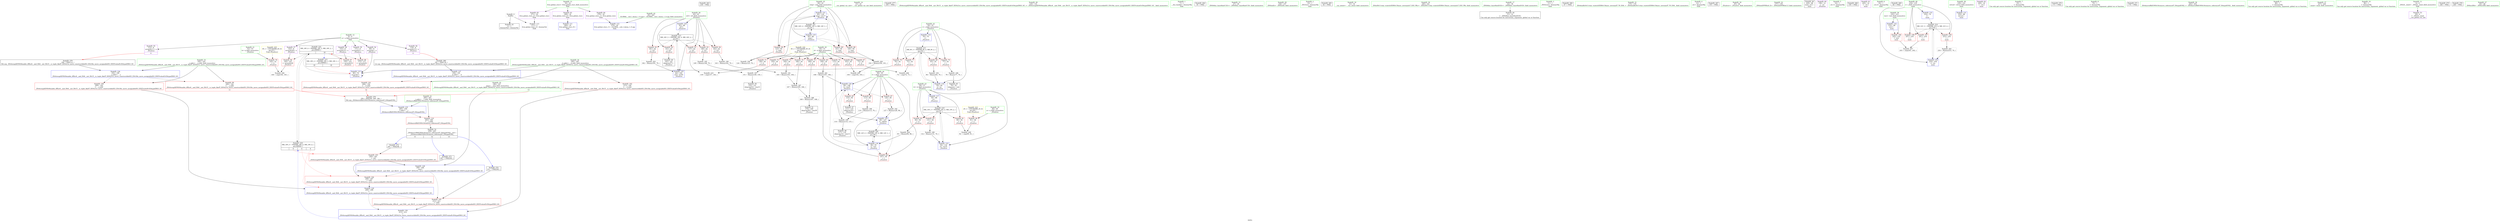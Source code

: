 digraph "SVFG" {
	label="SVFG";

	Node0x561b32952dc0 [shape=record,color=grey,label="{NodeID: 0\nNullPtr}"];
	Node0x561b32952dc0 -> Node0x561b3296b400[style=solid];
	Node0x561b32952dc0 -> Node0x561b3296c6a0[style=solid];
	Node0x561b32990000 [shape=record,color=black,label="{NodeID: 263\n238 = PHI()\n}"];
	Node0x561b3296b940 [shape=record,color=red,label="{NodeID: 97\n154\<--153\n\<--arrayidx33\n_Z5solvev\n}"];
	Node0x561b329699d0 [shape=record,color=green,label="{NodeID: 14\n23\<--24\n__cxx_global_var_init\<--__cxx_global_var_init_field_insensitive\n}"];
	Node0x561b32992200 [shape=record,color=black,label="{NodeID: 277\n250 = PHI()\n}"];
	Node0x561b3296f3e0 [shape=record,color=grey,label="{NodeID: 194\n124 = Binary(123, 70, )\n}"];
	Node0x561b3296f3e0 -> Node0x561b32971520[style=solid];
	Node0x561b3296c4a0 [shape=record,color=blue,label="{NodeID: 111\n269\<--19\nllvm.global_ctors_0\<--\nGlob }"];
	Node0x561b3296a650 [shape=record,color=green,label="{NodeID: 28\n120\<--121\n_ZSt4swapIiENSt9enable_ifIXsr6__and_ISt6__not_ISt15__is_tuple_likeIT_EESt21is_move_constructibleIS3_ESt18is_move_assignableIS3_EEE5valueEvE4typeERS3_SC_\<--_ZSt4swapIiENSt9enable_ifIXsr6__and_ISt6__not_ISt15__is_tuple_likeIT_EESt21is_move_constructibleIS3_ESt18is_move_assignableIS3_EEE5valueEvE4typeERS3_SC__field_insensitive\n}"];
	Node0x561b32977c60 [shape=record,color=grey,label="{NodeID: 208\n74 = cmp(72, 73, )\n}"];
	Node0x561b32971860 [shape=record,color=blue,label="{NodeID: 125\n62\<--182\ni23\<--inc45\n_Z5solvev\n}"];
	Node0x561b32971860 -> Node0x561b3297f5b0[style=dashed];
	Node0x561b3296b300 [shape=record,color=green,label="{NodeID: 42\n20\<--265\n_GLOBAL__sub_I_dyma_1_0.cpp\<--_GLOBAL__sub_I_dyma_1_0.cpp_field_insensitive\n}"];
	Node0x561b3296b300 -> Node0x561b3296c5a0[style=solid];
	Node0x561b329822b0 [shape=record,color=black,label="{NodeID: 222\nMR_18V_4 = PHI(MR_18V_5, MR_18V_2, )\npts\{90000 \}\n|{|<s4>18}}"];
	Node0x561b329822b0 -> Node0x561b3296b870[style=dashed];
	Node0x561b329822b0 -> Node0x561b3296b940[style=dashed];
	Node0x561b329822b0 -> Node0x561b3296ba10[style=dashed];
	Node0x561b329822b0 -> Node0x561b32980eb0[style=dashed];
	Node0x561b329822b0:s4 -> Node0x561b3297ffb0[style=dashed,color=blue];
	Node0x561b3296cf10 [shape=record,color=purple,label="{NodeID: 56\n118\<--8\narrayidx15\<--a\n_Z5solvev\n|{<s0>6}}"];
	Node0x561b3296cf10:s0 -> Node0x561b32992750[style=solid,color=red];
	Node0x561b3296db00 [shape=record,color=red,label="{NodeID: 70\n115\<--50\n\<--d\n_Z5solvev\n}"];
	Node0x561b3296db00 -> Node0x561b3296fb60[style=solid];
	Node0x561b3296e660 [shape=record,color=red,label="{NodeID: 84\n107\<--58\n\<--l\n_Z5solvev\n}"];
	Node0x561b3296e660 -> Node0x561b3296fe60[style=solid];
	Node0x561b32968570 [shape=record,color=green,label="{NodeID: 1\n7\<--1\n__dso_handle\<--dummyObj\nGlob }"];
	Node0x561b32704b00 [shape=record,color=black,label="{NodeID: 264\n30 = PHI()\n}"];
	Node0x561b3296ba10 [shape=record,color=red,label="{NodeID: 98\n172\<--171\n\<--arrayidx41\n_Z5solvev\n}"];
	Node0x561b32969ad0 [shape=record,color=green,label="{NodeID: 15\n27\<--28\n_ZNSt8ios_base4InitC1Ev\<--_ZNSt8ios_base4InitC1Ev_field_insensitive\n}"];
	Node0x561b329922d0 [shape=record,color=black,label="{NodeID: 278\n259 = PHI(200, 206, 196, )\n0th arg _ZSt4moveIRiEONSt16remove_referenceIT_E4typeEOS2_ }"];
	Node0x561b329922d0 -> Node0x561b32972080[style=solid];
	Node0x561b3296f560 [shape=record,color=grey,label="{NodeID: 195\n149 = Binary(148, 70, )\n}"];
	Node0x561b3296f560 -> Node0x561b3296f860[style=solid];
	Node0x561b3296c5a0 [shape=record,color=blue,label="{NodeID: 112\n270\<--20\nllvm.global_ctors_1\<--_GLOBAL__sub_I_dyma_1_0.cpp\nGlob }"];
	Node0x561b3296a750 [shape=record,color=green,label="{NodeID: 29\n156\<--157\n_ZNSolsEi\<--_ZNSolsEi_field_insensitive\n}"];
	Node0x561b32977de0 [shape=record,color=grey,label="{NodeID: 209\n92 = cmp(90, 91, )\n}"];
	Node0x561b32971930 [shape=record,color=blue,label="{NodeID: 126\n192\<--190\n__a.addr\<--__a\n_ZSt4swapIiENSt9enable_ifIXsr6__and_ISt6__not_ISt15__is_tuple_likeIT_EESt21is_move_constructibleIS3_ESt18is_move_assignableIS3_EEE5valueEvE4typeERS3_SC_\n}"];
	Node0x561b32971930 -> Node0x561b3296bae0[style=dashed];
	Node0x561b32971930 -> Node0x561b3296bbb0[style=dashed];
	Node0x561b3296b400 [shape=record,color=black,label="{NodeID: 43\n2\<--3\ndummyVal\<--dummyVal\n}"];
	Node0x561b32766900 [shape=record,color=yellow,style=double,label="{NodeID: 223\n2V_1 = ENCHI(MR_2V_0)\npts\{49 \}\nFun[_Z5solvev]}"];
	Node0x561b32766900 -> Node0x561b3296d7c0[style=dashed];
	Node0x561b3296cfe0 [shape=record,color=purple,label="{NodeID: 57\n143\<--8\narrayidx28\<--a\n_Z5solvev\n}"];
	Node0x561b3296cfe0 -> Node0x561b3296b870[style=solid];
	Node0x561b3296dbd0 [shape=record,color=red,label="{NodeID: 71\n138\<--50\n\<--d\n_Z5solvev\n}"];
	Node0x561b3296dbd0 -> Node0x561b32977f60[style=solid];
	Node0x561b3296e730 [shape=record,color=red,label="{NodeID: 85\n110\<--58\n\<--l\n_Z5solvev\n}"];
	Node0x561b3296e730 -> Node0x561b3296b7a0[style=solid];
	Node0x561b32968a70 [shape=record,color=green,label="{NodeID: 2\n10\<--1\n_ZSt3cin\<--dummyObj\nGlob }"];
	Node0x561b3298f430 [shape=record,color=black,label="{NodeID: 265\n64 = PHI()\n}"];
	Node0x561b3296bae0 [shape=record,color=red,label="{NodeID: 99\n200\<--192\n\<--__a.addr\n_ZSt4swapIiENSt9enable_ifIXsr6__and_ISt6__not_ISt15__is_tuple_likeIT_EESt21is_move_constructibleIS3_ESt18is_move_assignableIS3_EEE5valueEvE4typeERS3_SC_\n|{<s0>11}}"];
	Node0x561b3296bae0:s0 -> Node0x561b329922d0[style=solid,color=red];
	Node0x561b32969bd0 [shape=record,color=green,label="{NodeID: 16\n33\<--34\n__cxa_atexit\<--__cxa_atexit_field_insensitive\n}"];
	Node0x561b32992640 [shape=record,color=black,label="{NodeID: 279\n190 = PHI(112, )\n0th arg _ZSt4swapIiENSt9enable_ifIXsr6__and_ISt6__not_ISt15__is_tuple_likeIT_EESt21is_move_constructibleIS3_ESt18is_move_assignableIS3_EEE5valueEvE4typeERS3_SC_ }"];
	Node0x561b32992640 -> Node0x561b32971930[style=solid];
	Node0x561b3296f6e0 [shape=record,color=grey,label="{NodeID: 196\n78 = Binary(77, 70, )\n}"];
	Node0x561b3296f6e0 -> Node0x561b3296b600[style=solid];
	Node0x561b3296c6a0 [shape=record,color=blue, style = dotted,label="{NodeID: 113\n271\<--3\nllvm.global_ctors_2\<--dummyVal\nGlob }"];
	Node0x561b3296a850 [shape=record,color=green,label="{NodeID: 30\n160\<--161\n_ZStlsISt11char_traitsIcEERSt13basic_ostreamIcT_ES5_PKc\<--_ZStlsISt11char_traitsIcEERSt13basic_ostreamIcT_ES5_PKc_field_insensitive\n}"];
	Node0x561b32977f60 [shape=record,color=grey,label="{NodeID: 210\n139 = cmp(137, 138, )\n}"];
	Node0x561b32971a00 [shape=record,color=blue,label="{NodeID: 127\n194\<--191\n__b.addr\<--__b\n_ZSt4swapIiENSt9enable_ifIXsr6__and_ISt6__not_ISt15__is_tuple_likeIT_EESt21is_move_constructibleIS3_ESt18is_move_assignableIS3_EEE5valueEvE4typeERS3_SC_\n}"];
	Node0x561b32971a00 -> Node0x561b3296bc80[style=dashed];
	Node0x561b32971a00 -> Node0x561b3296bd50[style=dashed];
	Node0x561b3296b500 [shape=record,color=black,label="{NodeID: 44\n31\<--32\n\<--_ZNSt8ios_base4InitD1Ev\nCan only get source location for instruction, argument, global var or function.}"];
	Node0x561b328373d0 [shape=record,color=yellow,style=double,label="{NodeID: 224\n4V_1 = ENCHI(MR_4V_0)\npts\{51 \}\nFun[_Z5solvev]}"];
	Node0x561b328373d0 -> Node0x561b3296d890[style=dashed];
	Node0x561b328373d0 -> Node0x561b3296d960[style=dashed];
	Node0x561b328373d0 -> Node0x561b3296da30[style=dashed];
	Node0x561b328373d0 -> Node0x561b3296db00[style=dashed];
	Node0x561b328373d0 -> Node0x561b3296dbd0[style=dashed];
	Node0x561b328373d0 -> Node0x561b3296dca0[style=dashed];
	Node0x561b328373d0 -> Node0x561b3296dd70[style=dashed];
	Node0x561b328373d0 -> Node0x561b3296de40[style=dashed];
	Node0x561b328373d0 -> Node0x561b3296df10[style=dashed];
	Node0x561b3296d0b0 [shape=record,color=purple,label="{NodeID: 58\n153\<--8\narrayidx33\<--a\n_Z5solvev\n}"];
	Node0x561b3296d0b0 -> Node0x561b3296b940[style=solid];
	Node0x561b3296dca0 [shape=record,color=red,label="{NodeID: 72\n150\<--50\n\<--d\n_Z5solvev\n}"];
	Node0x561b3296dca0 -> Node0x561b3296f860[style=solid];
	Node0x561b3296e800 [shape=record,color=red,label="{NodeID: 86\n113\<--58\n\<--l\n_Z5solvev\n}"];
	Node0x561b3296e800 -> Node0x561b3296f9e0[style=solid];
	Node0x561b32968870 [shape=record,color=green,label="{NodeID: 3\n11\<--1\n_ZSt4cout\<--dummyObj\nGlob }"];
	Node0x561b3298f590 [shape=record,color=black,label="{NodeID: 266\n67 = PHI()\n}"];
	Node0x561b3296bbb0 [shape=record,color=red,label="{NodeID: 100\n209\<--192\n\<--__a.addr\n_ZSt4swapIiENSt9enable_ifIXsr6__and_ISt6__not_ISt15__is_tuple_likeIT_EESt21is_move_constructibleIS3_ESt18is_move_assignableIS3_EEE5valueEvE4typeERS3_SC_\n}"];
	Node0x561b3296bbb0 -> Node0x561b32971ba0[style=solid];
	Node0x561b32969cd0 [shape=record,color=green,label="{NodeID: 17\n32\<--38\n_ZNSt8ios_base4InitD1Ev\<--_ZNSt8ios_base4InitD1Ev_field_insensitive\n}"];
	Node0x561b32969cd0 -> Node0x561b3296b500[style=solid];
	Node0x561b32992750 [shape=record,color=black,label="{NodeID: 280\n191 = PHI(118, )\n1st arg _ZSt4swapIiENSt9enable_ifIXsr6__and_ISt6__not_ISt15__is_tuple_likeIT_EESt21is_move_constructibleIS3_ESt18is_move_assignableIS3_EEE5valueEvE4typeERS3_SC_ }"];
	Node0x561b32992750 -> Node0x561b32971a00[style=solid];
	Node0x561b3296f860 [shape=record,color=grey,label="{NodeID: 197\n151 = Binary(149, 150, )\n}"];
	Node0x561b3296f860 -> Node0x561b3296ca30[style=solid];
	Node0x561b3296c7a0 [shape=record,color=blue,label="{NodeID: 114\n54\<--70\ni\<--\n_Z5solvev\n}"];
	Node0x561b3296c7a0 -> Node0x561b3297ebb0[style=dashed];
	Node0x561b3296a950 [shape=record,color=green,label="{NodeID: 31\n175\<--176\n_ZSt4endlIcSt11char_traitsIcEERSt13basic_ostreamIT_T0_ES6_\<--_ZSt4endlIcSt11char_traitsIcEERSt13basic_ostreamIT_T0_ES6__field_insensitive\n}"];
	Node0x561b3297ebb0 [shape=record,color=black,label="{NodeID: 211\nMR_8V_3 = PHI(MR_8V_4, MR_8V_2, )\npts\{55 \}\n}"];
	Node0x561b3297ebb0 -> Node0x561b3296e0b0[style=dashed];
	Node0x561b3297ebb0 -> Node0x561b3296e180[style=dashed];
	Node0x561b3297ebb0 -> Node0x561b3296e250[style=dashed];
	Node0x561b3297ebb0 -> Node0x561b3296e320[style=dashed];
	Node0x561b3297ebb0 -> Node0x561b32971110[style=dashed];
	Node0x561b32971ad0 [shape=record,color=blue,label="{NodeID: 128\n196\<--204\n__tmp\<--\n_ZSt4swapIiENSt9enable_ifIXsr6__and_ISt6__not_ISt15__is_tuple_likeIT_EESt21is_move_constructibleIS3_ESt18is_move_assignableIS3_EEE5valueEvE4typeERS3_SC_\n}"];
	Node0x561b32971ad0 -> Node0x561b3296bef0[style=dashed];
	Node0x561b32971ad0 -> Node0x561b3296bfc0[style=dashed];
	Node0x561b3296b600 [shape=record,color=black,label="{NodeID: 45\n79\<--78\nidxprom\<--sub\n_Z5solvev\n}"];
	Node0x561b32983250 [shape=record,color=yellow,style=double,label="{NodeID: 225\n6V_1 = ENCHI(MR_6V_0)\npts\{53 \}\nFun[_Z5solvev]}"];
	Node0x561b32983250 -> Node0x561b3296dfe0[style=dashed];
	Node0x561b3296d180 [shape=record,color=purple,label="{NodeID: 59\n171\<--8\narrayidx41\<--a\n_Z5solvev\n}"];
	Node0x561b3296d180 -> Node0x561b3296ba10[style=solid];
	Node0x561b3296dd70 [shape=record,color=red,label="{NodeID: 73\n164\<--50\n\<--d\n_Z5solvev\n}"];
	Node0x561b3296dd70 -> Node0x561b329752d0[style=solid];
	Node0x561b3296e8d0 [shape=record,color=red,label="{NodeID: 87\n126\<--58\n\<--l\n_Z5solvev\n}"];
	Node0x561b3296e8d0 -> Node0x561b3296f0e0[style=solid];
	Node0x561b32969320 [shape=record,color=green,label="{NodeID: 4\n12\<--1\n.str\<--dummyObj\nGlob }"];
	Node0x561b3298f690 [shape=record,color=black,label="{NodeID: 267\n155 = PHI()\n}"];
	Node0x561b3296bc80 [shape=record,color=red,label="{NodeID: 101\n206\<--194\n\<--__b.addr\n_ZSt4swapIiENSt9enable_ifIXsr6__and_ISt6__not_ISt15__is_tuple_likeIT_EESt21is_move_constructibleIS3_ESt18is_move_assignableIS3_EEE5valueEvE4typeERS3_SC_\n|{<s0>12}}"];
	Node0x561b3296bc80:s0 -> Node0x561b329922d0[style=solid,color=red];
	Node0x561b32969dd0 [shape=record,color=green,label="{NodeID: 18\n45\<--46\n_Z5solvev\<--_Z5solvev_field_insensitive\n}"];
	Node0x561b3296f9e0 [shape=record,color=grey,label="{NodeID: 198\n114 = Binary(113, 70, )\n}"];
	Node0x561b3296f9e0 -> Node0x561b3296fb60[style=solid];
	Node0x561b32971040 [shape=record,color=blue,label="{NodeID: 115\n80\<--76\narrayidx\<--\n_Z5solvev\n}"];
	Node0x561b32971040 -> Node0x561b32971040[style=dashed];
	Node0x561b32971040 -> Node0x561b329822b0[style=dashed];
	Node0x561b3296aa50 [shape=record,color=green,label="{NodeID: 32\n177\<--178\n_ZNSolsEPFRSoS_E\<--_ZNSolsEPFRSoS_E_field_insensitive\n}"];
	Node0x561b32971ba0 [shape=record,color=blue,label="{NodeID: 129\n209\<--208\n\<--\n_ZSt4swapIiENSt9enable_ifIXsr6__and_ISt6__not_ISt15__is_tuple_likeIT_EESt21is_move_constructibleIS3_ESt18is_move_assignableIS3_EEE5valueEvE4typeERS3_SC_\n}"];
	Node0x561b32971ba0 -> Node0x561b3296bfc0[style=dashed];
	Node0x561b32971ba0 -> Node0x561b32971c70[style=dashed];
	Node0x561b3296b6d0 [shape=record,color=black,label="{NodeID: 46\n229\<--88\nmain_ret\<--\nmain\n}"];
	Node0x561b3296d250 [shape=record,color=purple,label="{NodeID: 60\n158\<--12\n\<--.str\n_Z5solvev\n}"];
	Node0x561b3296de40 [shape=record,color=red,label="{NodeID: 74\n166\<--50\n\<--d\n_Z5solvev\n}"];
	Node0x561b3296de40 -> Node0x561b32974cd0[style=solid];
	Node0x561b3296e9a0 [shape=record,color=red,label="{NodeID: 88\n100\<--60\n\<--step\n_Z5solvev\n}"];
	Node0x561b3296e9a0 -> Node0x561b3296fce0[style=solid];
	Node0x561b329693b0 [shape=record,color=green,label="{NodeID: 5\n14\<--1\n.str.1\<--dummyObj\nGlob }"];
	Node0x561b329918f0 [shape=record,color=black,label="{NodeID: 268\n159 = PHI()\n}"];
	Node0x561b3296bd50 [shape=record,color=red,label="{NodeID: 102\n213\<--194\n\<--__b.addr\n_ZSt4swapIiENSt9enable_ifIXsr6__and_ISt6__not_ISt15__is_tuple_likeIT_EESt21is_move_constructibleIS3_ESt18is_move_assignableIS3_EEE5valueEvE4typeERS3_SC_\n}"];
	Node0x561b3296bd50 -> Node0x561b32971c70[style=solid];
	Node0x561b32969ed0 [shape=record,color=green,label="{NodeID: 19\n48\<--49\nn\<--n_field_insensitive\n_Z5solvev\n}"];
	Node0x561b32969ed0 -> Node0x561b3296d7c0[style=solid];
	Node0x561b3296fb60 [shape=record,color=grey,label="{NodeID: 199\n116 = Binary(114, 115, )\n}"];
	Node0x561b3296fb60 -> Node0x561b3296c890[style=solid];
	Node0x561b32971110 [shape=record,color=blue,label="{NodeID: 116\n54\<--84\ni\<--inc\n_Z5solvev\n}"];
	Node0x561b32971110 -> Node0x561b3297ebb0[style=dashed];
	Node0x561b3296ab50 [shape=record,color=green,label="{NodeID: 33\n192\<--193\n__a.addr\<--__a.addr_field_insensitive\n_ZSt4swapIiENSt9enable_ifIXsr6__and_ISt6__not_ISt15__is_tuple_likeIT_EESt21is_move_constructibleIS3_ESt18is_move_assignableIS3_EEE5valueEvE4typeERS3_SC_\n}"];
	Node0x561b3296ab50 -> Node0x561b3296bae0[style=solid];
	Node0x561b3296ab50 -> Node0x561b3296bbb0[style=solid];
	Node0x561b3296ab50 -> Node0x561b32971930[style=solid];
	Node0x561b3297f5b0 [shape=record,color=black,label="{NodeID: 213\nMR_16V_3 = PHI(MR_16V_4, MR_16V_2, )\npts\{63 \}\n}"];
	Node0x561b3297f5b0 -> Node0x561b3296ec10[style=dashed];
	Node0x561b3297f5b0 -> Node0x561b3296ece0[style=dashed];
	Node0x561b3297f5b0 -> Node0x561b3296edb0[style=dashed];
	Node0x561b3297f5b0 -> Node0x561b3296ee80[style=dashed];
	Node0x561b3297f5b0 -> Node0x561b3296ef50[style=dashed];
	Node0x561b3297f5b0 -> Node0x561b32971860[style=dashed];
	Node0x561b32971c70 [shape=record,color=blue,label="{NodeID: 130\n213\<--212\n\<--\n_ZSt4swapIiENSt9enable_ifIXsr6__and_ISt6__not_ISt15__is_tuple_likeIT_EESt21is_move_constructibleIS3_ESt18is_move_assignableIS3_EEE5valueEvE4typeERS3_SC_\n|{<s0>6}}"];
	Node0x561b32971c70:s0 -> Node0x561b32980eb0[style=dashed,color=blue];
	Node0x561b3296b7a0 [shape=record,color=black,label="{NodeID: 47\n111\<--110\nidxprom10\<--\n_Z5solvev\n}"];
	Node0x561b3296d320 [shape=record,color=purple,label="{NodeID: 61\n245\<--14\n\<--.str.1\nmain\n}"];
	Node0x561b3296df10 [shape=record,color=red,label="{NodeID: 75\n168\<--50\n\<--d\n_Z5solvev\n}"];
	Node0x561b3296df10 -> Node0x561b32974e50[style=solid];
	Node0x561b3296ea70 [shape=record,color=red,label="{NodeID: 89\n101\<--60\n\<--step\n_Z5solvev\n}"];
	Node0x561b3296ea70 -> Node0x561b3296fce0[style=solid];
	Node0x561b32969440 [shape=record,color=green,label="{NodeID: 6\n16\<--1\n.str.2\<--dummyObj\nGlob }"];
	Node0x561b329919c0 [shape=record,color=black,label="{NodeID: 269\n68 = PHI()\n}"];
	Node0x561b3296be20 [shape=record,color=red,label="{NodeID: 103\n204\<--201\n\<--call\n_ZSt4swapIiENSt9enable_ifIXsr6__and_ISt6__not_ISt15__is_tuple_likeIT_EESt21is_move_constructibleIS3_ESt18is_move_assignableIS3_EEE5valueEvE4typeERS3_SC_\n}"];
	Node0x561b3296be20 -> Node0x561b32971ad0[style=solid];
	Node0x561b32969fa0 [shape=record,color=green,label="{NodeID: 20\n50\<--51\nd\<--d_field_insensitive\n_Z5solvev\n}"];
	Node0x561b32969fa0 -> Node0x561b3296d890[style=solid];
	Node0x561b32969fa0 -> Node0x561b3296d960[style=solid];
	Node0x561b32969fa0 -> Node0x561b3296da30[style=solid];
	Node0x561b32969fa0 -> Node0x561b3296db00[style=solid];
	Node0x561b32969fa0 -> Node0x561b3296dbd0[style=solid];
	Node0x561b32969fa0 -> Node0x561b3296dca0[style=solid];
	Node0x561b32969fa0 -> Node0x561b3296dd70[style=solid];
	Node0x561b32969fa0 -> Node0x561b3296de40[style=solid];
	Node0x561b32969fa0 -> Node0x561b3296df10[style=solid];
	Node0x561b3296fce0 [shape=record,color=grey,label="{NodeID: 200\n102 = Binary(100, 101, )\n}"];
	Node0x561b3296fce0 -> Node0x561b329777e0[style=solid];
	Node0x561b329711e0 [shape=record,color=blue,label="{NodeID: 117\n56\<--88\nit\<--\n_Z5solvev\n}"];
	Node0x561b329711e0 -> Node0x561b329813b0[style=dashed];
	Node0x561b3296ac20 [shape=record,color=green,label="{NodeID: 34\n194\<--195\n__b.addr\<--__b.addr_field_insensitive\n_ZSt4swapIiENSt9enable_ifIXsr6__and_ISt6__not_ISt15__is_tuple_likeIT_EESt21is_move_constructibleIS3_ESt18is_move_assignableIS3_EEE5valueEvE4typeERS3_SC_\n}"];
	Node0x561b3296ac20 -> Node0x561b3296bc80[style=solid];
	Node0x561b3296ac20 -> Node0x561b3296bd50[style=solid];
	Node0x561b3296ac20 -> Node0x561b32971a00[style=solid];
	Node0x561b3297fab0 [shape=record,color=black,label="{NodeID: 214\nMR_31V_3 = PHI(MR_31V_4, MR_31V_2, )\npts\{235 \}\n}"];
	Node0x561b3297fab0 -> Node0x561b3296c160[style=dashed];
	Node0x561b3297fab0 -> Node0x561b3296c230[style=dashed];
	Node0x561b3297fab0 -> Node0x561b3296c300[style=dashed];
	Node0x561b3297fab0 -> Node0x561b32971fb0[style=dashed];
	Node0x561b32971d40 [shape=record,color=blue,label="{NodeID: 131\n230\<--88\nretval\<--\nmain\n}"];
	Node0x561b3296c890 [shape=record,color=black,label="{NodeID: 48\n117\<--116\nidxprom14\<--rem13\n_Z5solvev\n}"];
	Node0x561b3296d3f0 [shape=record,color=purple,label="{NodeID: 62\n249\<--16\n\<--.str.2\nmain\n}"];
	Node0x561b3296dfe0 [shape=record,color=red,label="{NodeID: 76\n145\<--52\n\<--k\n_Z5solvev\n}"];
	Node0x561b3296dfe0 -> Node0x561b32977960[style=solid];
	Node0x561b3296eb40 [shape=record,color=red,label="{NodeID: 90\n123\<--60\n\<--step\n_Z5solvev\n}"];
	Node0x561b3296eb40 -> Node0x561b3296f3e0[style=solid];
	Node0x561b329694d0 [shape=record,color=green,label="{NodeID: 7\n19\<--1\n\<--dummyObj\nCan only get source location for instruction, argument, global var or function.}"];
	Node0x561b32991a90 [shape=record,color=black,label="{NodeID: 270\n173 = PHI()\n}"];
	Node0x561b32974cd0 [shape=record,color=grey,label="{NodeID: 187\n167 = Binary(165, 166, )\n}"];
	Node0x561b32974cd0 -> Node0x561b32974e50[style=solid];
	Node0x561b3296bef0 [shape=record,color=red,label="{NodeID: 104\n208\<--207\n\<--call1\n_ZSt4swapIiENSt9enable_ifIXsr6__and_ISt6__not_ISt15__is_tuple_likeIT_EESt21is_move_constructibleIS3_ESt18is_move_assignableIS3_EEE5valueEvE4typeERS3_SC_\n}"];
	Node0x561b3296bef0 -> Node0x561b32971ba0[style=solid];
	Node0x561b3296a070 [shape=record,color=green,label="{NodeID: 21\n52\<--53\nk\<--k_field_insensitive\n_Z5solvev\n}"];
	Node0x561b3296a070 -> Node0x561b3296dfe0[style=solid];
	Node0x561b3296fe60 [shape=record,color=grey,label="{NodeID: 201\n108 = Binary(107, 106, )\n}"];
	Node0x561b3296fe60 -> Node0x561b32971450[style=solid];
	Node0x561b329712b0 [shape=record,color=blue,label="{NodeID: 118\n58\<--95\nl\<--rem\n_Z5solvev\n}"];
	Node0x561b329712b0 -> Node0x561b3296e660[style=dashed];
	Node0x561b329712b0 -> Node0x561b32971450[style=dashed];
	Node0x561b329712b0 -> Node0x561b329818b0[style=dashed];
	Node0x561b3296acf0 [shape=record,color=green,label="{NodeID: 35\n196\<--197\n__tmp\<--__tmp_field_insensitive\n_ZSt4swapIiENSt9enable_ifIXsr6__and_ISt6__not_ISt15__is_tuple_likeIT_EESt21is_move_constructibleIS3_ESt18is_move_assignableIS3_EEE5valueEvE4typeERS3_SC_\n|{|<s1>13}}"];
	Node0x561b3296acf0 -> Node0x561b32971ad0[style=solid];
	Node0x561b3296acf0:s1 -> Node0x561b329922d0[style=solid,color=red];
	Node0x561b3297ffb0 [shape=record,color=black,label="{NodeID: 215\nMR_18V_2 = PHI(MR_18V_3, MR_18V_1, )\npts\{90000 \}\n|{<s0>18|<s1>18}}"];
	Node0x561b3297ffb0:s0 -> Node0x561b32971040[style=dashed,color=red];
	Node0x561b3297ffb0:s1 -> Node0x561b329822b0[style=dashed,color=red];
	Node0x561b32971e10 [shape=record,color=blue,label="{NodeID: 132\n232\<--88\ntest\<--\nmain\n}"];
	Node0x561b32971e10 -> Node0x561b3296c090[style=dashed];
	Node0x561b3296c960 [shape=record,color=black,label="{NodeID: 49\n142\<--141\nidxprom27\<--\n_Z5solvev\n}"];
	Node0x561b3296d4c0 [shape=record,color=purple,label="{NodeID: 63\n269\<--18\nllvm.global_ctors_0\<--llvm.global_ctors\nGlob }"];
	Node0x561b3296d4c0 -> Node0x561b3296c4a0[style=solid];
	Node0x561b3296e0b0 [shape=record,color=red,label="{NodeID: 77\n72\<--54\n\<--i\n_Z5solvev\n}"];
	Node0x561b3296e0b0 -> Node0x561b32977c60[style=solid];
	Node0x561b3296ec10 [shape=record,color=red,label="{NodeID: 91\n137\<--62\n\<--i23\n_Z5solvev\n}"];
	Node0x561b3296ec10 -> Node0x561b32977f60[style=solid];
	Node0x561b32969560 [shape=record,color=green,label="{NodeID: 8\n70\<--1\n\<--dummyObj\nCan only get source location for instruction, argument, global var or function.}"];
	Node0x561b32991b90 [shape=record,color=black,label="{NodeID: 271\n174 = PHI()\n}"];
	Node0x561b32974e50 [shape=record,color=grey,label="{NodeID: 188\n169 = Binary(167, 168, )\n}"];
	Node0x561b32974e50 -> Node0x561b3296cb00[style=solid];
	Node0x561b3296bfc0 [shape=record,color=red,label="{NodeID: 105\n212\<--211\n\<--call2\n_ZSt4swapIiENSt9enable_ifIXsr6__and_ISt6__not_ISt15__is_tuple_likeIT_EESt21is_move_constructibleIS3_ESt18is_move_assignableIS3_EEE5valueEvE4typeERS3_SC_\n}"];
	Node0x561b3296bfc0 -> Node0x561b32971c70[style=solid];
	Node0x561b3296a140 [shape=record,color=green,label="{NodeID: 22\n54\<--55\ni\<--i_field_insensitive\n_Z5solvev\n}"];
	Node0x561b3296a140 -> Node0x561b3296e0b0[style=solid];
	Node0x561b3296a140 -> Node0x561b3296e180[style=solid];
	Node0x561b3296a140 -> Node0x561b3296e250[style=solid];
	Node0x561b3296a140 -> Node0x561b3296e320[style=solid];
	Node0x561b3296a140 -> Node0x561b3296c7a0[style=solid];
	Node0x561b3296a140 -> Node0x561b32971110[style=solid];
	Node0x561b329773a0 [shape=record,color=grey,label="{NodeID: 202\n254 = Binary(253, 70, )\n}"];
	Node0x561b329773a0 -> Node0x561b32971fb0[style=solid];
	Node0x561b32971380 [shape=record,color=blue,label="{NodeID: 119\n60\<--88\nstep\<--\n_Z5solvev\n}"];
	Node0x561b32971380 -> Node0x561b3296e9a0[style=dashed];
	Node0x561b32971380 -> Node0x561b3296ea70[style=dashed];
	Node0x561b32971380 -> Node0x561b3296eb40[style=dashed];
	Node0x561b32971380 -> Node0x561b32971520[style=dashed];
	Node0x561b32971380 -> Node0x561b32981db0[style=dashed];
	Node0x561b3296adc0 [shape=record,color=green,label="{NodeID: 36\n202\<--203\n_ZSt4moveIRiEONSt16remove_referenceIT_E4typeEOS2_\<--_ZSt4moveIRiEONSt16remove_referenceIT_E4typeEOS2__field_insensitive\n}"];
	Node0x561b32971ee0 [shape=record,color=blue,label="{NodeID: 133\n234\<--70\ni\<--\nmain\n}"];
	Node0x561b32971ee0 -> Node0x561b3297fab0[style=dashed];
	Node0x561b3296ca30 [shape=record,color=black,label="{NodeID: 50\n152\<--151\nidxprom32\<--rem31\n_Z5solvev\n}"];
	Node0x561b3296d5c0 [shape=record,color=purple,label="{NodeID: 64\n270\<--18\nllvm.global_ctors_1\<--llvm.global_ctors\nGlob }"];
	Node0x561b3296d5c0 -> Node0x561b3296c5a0[style=solid];
	Node0x561b3296e180 [shape=record,color=red,label="{NodeID: 78\n76\<--54\n\<--i\n_Z5solvev\n}"];
	Node0x561b3296e180 -> Node0x561b32971040[style=solid];
	Node0x561b3296ece0 [shape=record,color=red,label="{NodeID: 92\n141\<--62\n\<--i23\n_Z5solvev\n}"];
	Node0x561b3296ece0 -> Node0x561b3296c960[style=solid];
	Node0x561b329695f0 [shape=record,color=green,label="{NodeID: 9\n88\<--1\n\<--dummyObj\nCan only get source location for instruction, argument, global var or function.}"];
	Node0x561b32991c60 [shape=record,color=black,label="{NodeID: 272\n201 = PHI(258, )\n}"];
	Node0x561b32991c60 -> Node0x561b3296be20[style=solid];
	Node0x561b32974fd0 [shape=record,color=grey,label="{NodeID: 189\n132 = Binary(131, 70, )\n}"];
	Node0x561b32974fd0 -> Node0x561b329716c0[style=solid];
	Node0x561b3296c090 [shape=record,color=red,label="{NodeID: 106\n242\<--232\n\<--test\nmain\n}"];
	Node0x561b3296c090 -> Node0x561b32977ae0[style=solid];
	Node0x561b3296a210 [shape=record,color=green,label="{NodeID: 23\n56\<--57\nit\<--it_field_insensitive\n_Z5solvev\n}"];
	Node0x561b3296a210 -> Node0x561b3296e3f0[style=solid];
	Node0x561b3296a210 -> Node0x561b3296e4c0[style=solid];
	Node0x561b3296a210 -> Node0x561b3296e590[style=solid];
	Node0x561b3296a210 -> Node0x561b329711e0[style=solid];
	Node0x561b3296a210 -> Node0x561b329716c0[style=solid];
	Node0x561b329774e0 [shape=record,color=grey,label="{NodeID: 203\n182 = Binary(181, 70, )\n}"];
	Node0x561b329774e0 -> Node0x561b32971860[style=solid];
	Node0x561b32971450 [shape=record,color=blue,label="{NodeID: 120\n58\<--108\nl\<--rem9\n_Z5solvev\n}"];
	Node0x561b32971450 -> Node0x561b3296e730[style=dashed];
	Node0x561b32971450 -> Node0x561b3296e800[style=dashed];
	Node0x561b32971450 -> Node0x561b3296e8d0[style=dashed];
	Node0x561b32971450 -> Node0x561b329715f0[style=dashed];
	Node0x561b3296aec0 [shape=record,color=green,label="{NodeID: 37\n227\<--228\nmain\<--main_field_insensitive\n}"];
	Node0x561b32971fb0 [shape=record,color=blue,label="{NodeID: 134\n234\<--254\ni\<--inc\nmain\n}"];
	Node0x561b32971fb0 -> Node0x561b3297fab0[style=dashed];
	Node0x561b3296cb00 [shape=record,color=black,label="{NodeID: 51\n170\<--169\nidxprom40\<--rem39\n_Z5solvev\n}"];
	Node0x561b3296d6c0 [shape=record,color=purple,label="{NodeID: 65\n271\<--18\nllvm.global_ctors_2\<--llvm.global_ctors\nGlob }"];
	Node0x561b3296d6c0 -> Node0x561b3296c6a0[style=solid];
	Node0x561b3296e250 [shape=record,color=red,label="{NodeID: 79\n77\<--54\n\<--i\n_Z5solvev\n}"];
	Node0x561b3296e250 -> Node0x561b3296f6e0[style=solid];
	Node0x561b3296edb0 [shape=record,color=red,label="{NodeID: 93\n148\<--62\n\<--i23\n_Z5solvev\n}"];
	Node0x561b3296edb0 -> Node0x561b3296f560[style=solid];
	Node0x561b32969680 [shape=record,color=green,label="{NodeID: 10\n96\<--1\n\<--dummyObj\nCan only get source location for instruction, argument, global var or function.}"];
	Node0x561b32991e20 [shape=record,color=black,label="{NodeID: 273\n207 = PHI(258, )\n}"];
	Node0x561b32991e20 -> Node0x561b3296bef0[style=solid];
	Node0x561b32975150 [shape=record,color=grey,label="{NodeID: 190\n163 = Binary(162, 70, )\n}"];
	Node0x561b32975150 -> Node0x561b329752d0[style=solid];
	Node0x561b3296c160 [shape=record,color=red,label="{NodeID: 107\n241\<--234\n\<--i\nmain\n}"];
	Node0x561b3296c160 -> Node0x561b32977ae0[style=solid];
	Node0x561b3296a2e0 [shape=record,color=green,label="{NodeID: 24\n58\<--59\nl\<--l_field_insensitive\n_Z5solvev\n}"];
	Node0x561b3296a2e0 -> Node0x561b3296e660[style=solid];
	Node0x561b3296a2e0 -> Node0x561b3296e730[style=solid];
	Node0x561b3296a2e0 -> Node0x561b3296e800[style=solid];
	Node0x561b3296a2e0 -> Node0x561b3296e8d0[style=solid];
	Node0x561b3296a2e0 -> Node0x561b329712b0[style=solid];
	Node0x561b3296a2e0 -> Node0x561b32971450[style=solid];
	Node0x561b3296a2e0 -> Node0x561b329715f0[style=solid];
	Node0x561b32977660 [shape=record,color=grey,label="{NodeID: 204\n95 = Binary(94, 96, )\n}"];
	Node0x561b32977660 -> Node0x561b329712b0[style=solid];
	Node0x561b32971520 [shape=record,color=blue,label="{NodeID: 121\n60\<--124\nstep\<--inc17\n_Z5solvev\n}"];
	Node0x561b32971520 -> Node0x561b3296e9a0[style=dashed];
	Node0x561b32971520 -> Node0x561b3296ea70[style=dashed];
	Node0x561b32971520 -> Node0x561b3296eb40[style=dashed];
	Node0x561b32971520 -> Node0x561b32971520[style=dashed];
	Node0x561b32971520 -> Node0x561b32981db0[style=dashed];
	Node0x561b3296afc0 [shape=record,color=green,label="{NodeID: 38\n230\<--231\nretval\<--retval_field_insensitive\nmain\n}"];
	Node0x561b3296afc0 -> Node0x561b32971d40[style=solid];
	Node0x561b32980eb0 [shape=record,color=black,label="{NodeID: 218\nMR_18V_5 = PHI(MR_18V_6, MR_18V_4, )\npts\{90000 \}\n|{|<s1>6|<s2>6|<s3>6}}"];
	Node0x561b32980eb0 -> Node0x561b329822b0[style=dashed];
	Node0x561b32980eb0:s1 -> Node0x561b3296be20[style=dashed,color=red];
	Node0x561b32980eb0:s2 -> Node0x561b3296bef0[style=dashed,color=red];
	Node0x561b32980eb0:s3 -> Node0x561b32971ba0[style=dashed,color=red];
	Node0x561b32972080 [shape=record,color=blue,label="{NodeID: 135\n260\<--259\n__t.addr\<--__t\n_ZSt4moveIRiEONSt16remove_referenceIT_E4typeEOS2_\n}"];
	Node0x561b32972080 -> Node0x561b3296c3d0[style=dashed];
	Node0x561b3296cbd0 [shape=record,color=black,label="{NodeID: 52\n258\<--263\n_ZSt4moveIRiEONSt16remove_referenceIT_E4typeEOS2__ret\<--\n_ZSt4moveIRiEONSt16remove_referenceIT_E4typeEOS2_\n|{<s0>11|<s1>12|<s2>13}}"];
	Node0x561b3296cbd0:s0 -> Node0x561b32991c60[style=solid,color=blue];
	Node0x561b3296cbd0:s1 -> Node0x561b32991e20[style=solid,color=blue];
	Node0x561b3296cbd0:s2 -> Node0x561b32991f20[style=solid,color=blue];
	Node0x561b3296d7c0 [shape=record,color=red,label="{NodeID: 66\n91\<--48\n\<--n\n_Z5solvev\n}"];
	Node0x561b3296d7c0 -> Node0x561b32977de0[style=solid];
	Node0x561b3296e320 [shape=record,color=red,label="{NodeID: 80\n83\<--54\n\<--i\n_Z5solvev\n}"];
	Node0x561b3296e320 -> Node0x561b3296f260[style=solid];
	Node0x561b3296ee80 [shape=record,color=red,label="{NodeID: 94\n162\<--62\n\<--i23\n_Z5solvev\n}"];
	Node0x561b3296ee80 -> Node0x561b32975150[style=solid];
	Node0x561b32969710 [shape=record,color=green,label="{NodeID: 11\n4\<--6\n_ZStL8__ioinit\<--_ZStL8__ioinit_field_insensitive\nGlob }"];
	Node0x561b32969710 -> Node0x561b3296cca0[style=solid];
	Node0x561b32991f20 [shape=record,color=black,label="{NodeID: 274\n211 = PHI(258, )\n}"];
	Node0x561b32991f20 -> Node0x561b3296bfc0[style=solid];
	Node0x561b329752d0 [shape=record,color=grey,label="{NodeID: 191\n165 = Binary(163, 164, )\n}"];
	Node0x561b329752d0 -> Node0x561b32974cd0[style=solid];
	Node0x561b3296c230 [shape=record,color=red,label="{NodeID: 108\n247\<--234\n\<--i\nmain\n}"];
	Node0x561b3296a3b0 [shape=record,color=green,label="{NodeID: 25\n60\<--61\nstep\<--step_field_insensitive\n_Z5solvev\n}"];
	Node0x561b3296a3b0 -> Node0x561b3296e9a0[style=solid];
	Node0x561b3296a3b0 -> Node0x561b3296ea70[style=solid];
	Node0x561b3296a3b0 -> Node0x561b3296eb40[style=solid];
	Node0x561b3296a3b0 -> Node0x561b32971380[style=solid];
	Node0x561b3296a3b0 -> Node0x561b32971520[style=solid];
	Node0x561b329777e0 [shape=record,color=grey,label="{NodeID: 205\n104 = cmp(102, 103, )\n}"];
	Node0x561b329715f0 [shape=record,color=blue,label="{NodeID: 122\n58\<--127\nl\<--add18\n_Z5solvev\n}"];
	Node0x561b329715f0 -> Node0x561b3296e660[style=dashed];
	Node0x561b329715f0 -> Node0x561b32971450[style=dashed];
	Node0x561b329715f0 -> Node0x561b329818b0[style=dashed];
	Node0x561b3296b090 [shape=record,color=green,label="{NodeID: 39\n232\<--233\ntest\<--test_field_insensitive\nmain\n}"];
	Node0x561b3296b090 -> Node0x561b3296c090[style=solid];
	Node0x561b3296b090 -> Node0x561b32971e10[style=solid];
	Node0x561b329813b0 [shape=record,color=black,label="{NodeID: 219\nMR_10V_3 = PHI(MR_10V_4, MR_10V_2, )\npts\{57 \}\n}"];
	Node0x561b329813b0 -> Node0x561b3296e3f0[style=dashed];
	Node0x561b329813b0 -> Node0x561b3296e4c0[style=dashed];
	Node0x561b329813b0 -> Node0x561b3296e590[style=dashed];
	Node0x561b329813b0 -> Node0x561b329716c0[style=dashed];
	Node0x561b3296cca0 [shape=record,color=purple,label="{NodeID: 53\n29\<--4\n\<--_ZStL8__ioinit\n__cxx_global_var_init\n}"];
	Node0x561b3296d890 [shape=record,color=red,label="{NodeID: 67\n73\<--50\n\<--d\n_Z5solvev\n}"];
	Node0x561b3296d890 -> Node0x561b32977c60[style=solid];
	Node0x561b3296e3f0 [shape=record,color=red,label="{NodeID: 81\n90\<--56\n\<--it\n_Z5solvev\n}"];
	Node0x561b3296e3f0 -> Node0x561b32977de0[style=solid];
	Node0x561b3296ef50 [shape=record,color=red,label="{NodeID: 95\n181\<--62\n\<--i23\n_Z5solvev\n}"];
	Node0x561b3296ef50 -> Node0x561b329774e0[style=solid];
	Node0x561b329697d0 [shape=record,color=green,label="{NodeID: 12\n8\<--9\na\<--a_field_insensitive\nGlob }"];
	Node0x561b329697d0 -> Node0x561b3296cd70[style=solid];
	Node0x561b329697d0 -> Node0x561b3296ce40[style=solid];
	Node0x561b329697d0 -> Node0x561b3296cf10[style=solid];
	Node0x561b329697d0 -> Node0x561b3296cfe0[style=solid];
	Node0x561b329697d0 -> Node0x561b3296d0b0[style=solid];
	Node0x561b329697d0 -> Node0x561b3296d180[style=solid];
	Node0x561b32992060 [shape=record,color=black,label="{NodeID: 275\n246 = PHI()\n}"];
	Node0x561b3296f0e0 [shape=record,color=grey,label="{NodeID: 192\n127 = Binary(126, 96, )\n}"];
	Node0x561b3296f0e0 -> Node0x561b329715f0[style=solid];
	Node0x561b3296c300 [shape=record,color=red,label="{NodeID: 109\n253\<--234\n\<--i\nmain\n}"];
	Node0x561b3296c300 -> Node0x561b329773a0[style=solid];
	Node0x561b3296a480 [shape=record,color=green,label="{NodeID: 26\n62\<--63\ni23\<--i23_field_insensitive\n_Z5solvev\n}"];
	Node0x561b3296a480 -> Node0x561b3296ec10[style=solid];
	Node0x561b3296a480 -> Node0x561b3296ece0[style=solid];
	Node0x561b3296a480 -> Node0x561b3296edb0[style=solid];
	Node0x561b3296a480 -> Node0x561b3296ee80[style=solid];
	Node0x561b3296a480 -> Node0x561b3296ef50[style=solid];
	Node0x561b3296a480 -> Node0x561b32971790[style=solid];
	Node0x561b3296a480 -> Node0x561b32971860[style=solid];
	Node0x561b32977960 [shape=record,color=grey,label="{NodeID: 206\n146 = cmp(144, 145, )\n}"];
	Node0x561b329716c0 [shape=record,color=blue,label="{NodeID: 123\n56\<--132\nit\<--inc21\n_Z5solvev\n}"];
	Node0x561b329716c0 -> Node0x561b329813b0[style=dashed];
	Node0x561b3296b160 [shape=record,color=green,label="{NodeID: 40\n234\<--235\ni\<--i_field_insensitive\nmain\n}"];
	Node0x561b3296b160 -> Node0x561b3296c160[style=solid];
	Node0x561b3296b160 -> Node0x561b3296c230[style=solid];
	Node0x561b3296b160 -> Node0x561b3296c300[style=solid];
	Node0x561b3296b160 -> Node0x561b32971ee0[style=solid];
	Node0x561b3296b160 -> Node0x561b32971fb0[style=solid];
	Node0x561b329818b0 [shape=record,color=black,label="{NodeID: 220\nMR_12V_2 = PHI(MR_12V_4, MR_12V_1, )\npts\{59 \}\n}"];
	Node0x561b329818b0 -> Node0x561b329712b0[style=dashed];
	Node0x561b3296cd70 [shape=record,color=purple,label="{NodeID: 54\n80\<--8\narrayidx\<--a\n_Z5solvev\n}"];
	Node0x561b3296cd70 -> Node0x561b32971040[style=solid];
	Node0x561b3296d960 [shape=record,color=red,label="{NodeID: 68\n103\<--50\n\<--d\n_Z5solvev\n}"];
	Node0x561b3296d960 -> Node0x561b329777e0[style=solid];
	Node0x561b3296e4c0 [shape=record,color=red,label="{NodeID: 82\n94\<--56\n\<--it\n_Z5solvev\n}"];
	Node0x561b3296e4c0 -> Node0x561b32977660[style=solid];
	Node0x561b3296b870 [shape=record,color=red,label="{NodeID: 96\n144\<--143\n\<--arrayidx28\n_Z5solvev\n}"];
	Node0x561b3296b870 -> Node0x561b32977960[style=solid];
	Node0x561b329698d0 [shape=record,color=green,label="{NodeID: 13\n18\<--22\nllvm.global_ctors\<--llvm.global_ctors_field_insensitive\nGlob }"];
	Node0x561b329698d0 -> Node0x561b3296d4c0[style=solid];
	Node0x561b329698d0 -> Node0x561b3296d5c0[style=solid];
	Node0x561b329698d0 -> Node0x561b3296d6c0[style=solid];
	Node0x561b32992130 [shape=record,color=black,label="{NodeID: 276\n248 = PHI()\n}"];
	Node0x561b3296f260 [shape=record,color=grey,label="{NodeID: 193\n84 = Binary(83, 70, )\n}"];
	Node0x561b3296f260 -> Node0x561b32971110[style=solid];
	Node0x561b3296c3d0 [shape=record,color=red,label="{NodeID: 110\n263\<--260\n\<--__t.addr\n_ZSt4moveIRiEONSt16remove_referenceIT_E4typeEOS2_\n}"];
	Node0x561b3296c3d0 -> Node0x561b3296cbd0[style=solid];
	Node0x561b3296a550 [shape=record,color=green,label="{NodeID: 27\n65\<--66\n_ZNSirsERi\<--_ZNSirsERi_field_insensitive\n}"];
	Node0x561b32977ae0 [shape=record,color=grey,label="{NodeID: 207\n243 = cmp(241, 242, )\n}"];
	Node0x561b32971790 [shape=record,color=blue,label="{NodeID: 124\n62\<--88\ni23\<--\n_Z5solvev\n}"];
	Node0x561b32971790 -> Node0x561b3297f5b0[style=dashed];
	Node0x561b3296b230 [shape=record,color=green,label="{NodeID: 41\n260\<--261\n__t.addr\<--__t.addr_field_insensitive\n_ZSt4moveIRiEONSt16remove_referenceIT_E4typeEOS2_\n}"];
	Node0x561b3296b230 -> Node0x561b3296c3d0[style=solid];
	Node0x561b3296b230 -> Node0x561b32972080[style=solid];
	Node0x561b32981db0 [shape=record,color=black,label="{NodeID: 221\nMR_14V_2 = PHI(MR_14V_4, MR_14V_1, )\npts\{61 \}\n}"];
	Node0x561b32981db0 -> Node0x561b32971380[style=dashed];
	Node0x561b3296ce40 [shape=record,color=purple,label="{NodeID: 55\n112\<--8\narrayidx11\<--a\n_Z5solvev\n|{<s0>6}}"];
	Node0x561b3296ce40:s0 -> Node0x561b32992640[style=solid,color=red];
	Node0x561b3296da30 [shape=record,color=red,label="{NodeID: 69\n106\<--50\n\<--d\n_Z5solvev\n}"];
	Node0x561b3296da30 -> Node0x561b3296fe60[style=solid];
	Node0x561b3296e590 [shape=record,color=red,label="{NodeID: 83\n131\<--56\n\<--it\n_Z5solvev\n}"];
	Node0x561b3296e590 -> Node0x561b32974fd0[style=solid];
}
